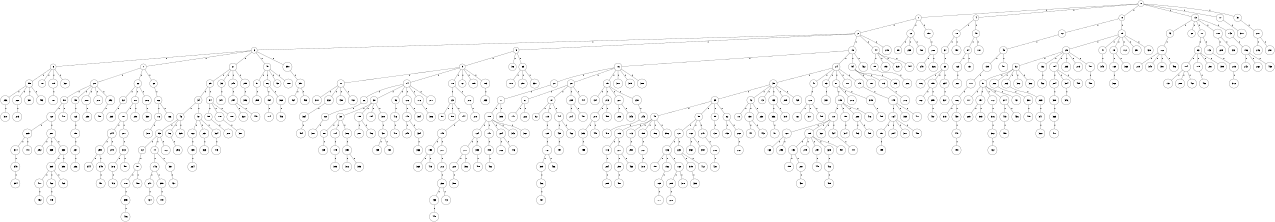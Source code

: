 graph G {
size="8.5,11;"
ratio = "expand;"
fixedsize="true;"
overlap="scale;"
node[shape=circle,width=.12,hight=.12,fontsize=12]
edge[fontsize=12]

0[label=" 0" color=black, pos="2.006717,2.8884452!"];
1[label=" 1" color=black, pos="2.0551895,2.6839189!"];
2[label=" 2" color=black, pos="1.5560823,0.5296932!"];
3[label=" 3" color=black, pos="2.7665493,0.036226002!"];
4[label=" 4" color=black, pos="1.5394622,1.3894841!"];
5[label=" 5" color=black, pos="2.9443148,0.50007302!"];
6[label=" 6" color=black, pos="0.88050778,1.4703051!"];
7[label=" 7" color=black, pos="1.9476009,2.141705!"];
8[label=" 8" color=black, pos="2.3365924,1.9091464!"];
9[label=" 9" color=black, pos="2.3744276,2.4770869!"];
10[label=" 10" color=black, pos="0.49081281,0.4543863!"];
11[label=" 11" color=black, pos="1.8872195,1.3371611!"];
12[label=" 12" color=black, pos="0.11490047,2.8515628!"];
13[label=" 13" color=black, pos="1.1496282,1.0914035!"];
14[label=" 14" color=black, pos="2.6840831,2.8286055!"];
15[label=" 15" color=black, pos="2.8821043,2.5860019!"];
16[label=" 16" color=black, pos="2.0004606,1.6104786!"];
17[label=" 17" color=black, pos="1.0882135,1.3053982!"];
18[label=" 18" color=black, pos="2.0943457,1.8363884!"];
19[label=" 19" color=black, pos="2.2503968,1.4082469!"];
20[label=" 20" color=black, pos="1.9001947,0.42451249!"];
21[label=" 21" color=black, pos="0.61144558,2.0799588!"];
22[label=" 22" color=black, pos="2.0776247,1.9272127!"];
23[label=" 23" color=black, pos="1.8788748,1.1784257!"];
24[label=" 24" color=black, pos="1.0083628,2.2542237!"];
25[label=" 25" color=black, pos="2.8764699,1.6756026!"];
26[label=" 26" color=black, pos="0.31940638,0.95238075!"];
27[label=" 27" color=black, pos="1.6855405,0.93510044!"];
28[label=" 28" color=black, pos="0.62043734,0.63555813!"];
29[label=" 29" color=black, pos="2.875529,1.5274116!"];
30[label=" 30" color=black, pos="2.6240813,2.9128826!"];
31[label=" 31" color=black, pos="2.9678388,2.3822915!"];
32[label=" 32" color=black, pos="0.88021275,0.072777904!"];
33[label=" 33" color=black, pos="0.19613709,0.72749825!"];
34[label=" 34" color=black, pos="0.26037146,0.085346652!"];
35[label=" 35" color=black, pos="1.0405066,2.5316472!"];
36[label=" 36" color=black, pos="0.38006003,0.89282689!"];
37[label=" 37" color=black, pos="0.88272233,0.20874265!"];
38[label=" 38" color=black, pos="0.87486277,0.0097597442!"];
39[label=" 39" color=black, pos="2.2129337,0.81890322!"];
40[label=" 40" color=black, pos="0.028566484,1.8498291!"];
41[label=" 41" color=black, pos="1.6400616,2.7402471!"];
42[label=" 42" color=black, pos="2.2572063,0.84634505!"];
43[label=" 43" color=black, pos="0.8460408,1.9586569!"];
44[label=" 44" color=black, pos="0.54519762,1.4816898!"];
45[label=" 45" color=black, pos="1.2717223,1.9347236!"];
46[label=" 46" color=black, pos="1.8120578,2.9892867!"];
47[label=" 47" color=black, pos="0.3365346,2.1181379!"];
48[label=" 48" color=black, pos="0.69987102,1.5898047!"];
49[label=" 49" color=black, pos="2.5452943,0.2403657!"];
50[label=" 50" color=black, pos="1.1556454,2.1002136!"];
51[label=" 51" color=black, pos="1.464703,0.22778704!"];
52[label=" 52" color=black, pos="1.9103543,0.43782057!"];
53[label=" 53" color=black, pos="0.39990934,0.32866171!"];
54[label=" 54" color=black, pos="1.3170275,1.2369586!"];
55[label=" 55" color=black, pos="1.1261383,1.0186632!"];
56[label=" 56" color=black, pos="2.3230634,0.16594194!"];
57[label=" 57" color=black, pos="0.93851955,0.67085827!"];
58[label=" 58" color=black, pos="2.4930184,2.0958512!"];
59[label=" 59" color=black, pos="2.8299423,0.96762203!"];
60[label=" 60" color=black, pos="1.0331151,2.9223733!"];
61[label=" 61" color=black, pos="0.77798676,2.6449915!"];
62[label=" 62" color=black, pos="1.5689834,0.74857633!"];
63[label=" 63" color=black, pos="2.2370465,0.52113101!"];
64[label=" 64" color=black, pos="1.3757073,0.42846753!"];
65[label=" 65" color=black, pos="0.09338059,0.40839185!"];
66[label=" 66" color=black, pos="2.8703977,1.5441204!"];
67[label=" 67" color=black, pos="1.8278813,2.4406367!"];
68[label=" 68" color=black, pos="0.917185,2.2940208!"];
69[label=" 69" color=black, pos="1.6140449,2.790186!"];
70[label=" 70" color=black, pos="2.8209624,2.87815!"];
71[label=" 71" color=black, pos="1.3060018,0.61811881!"];
72[label=" 72" color=black, pos="2.086354,2.995936!"];
73[label=" 73" color=black, pos="1.1459122,0.76613354!"];
74[label=" 74" color=black, pos="0.90857092,2.7166498!"];
75[label=" 75" color=black, pos="1.8219963,2.5974485!"];
76[label=" 76" color=black, pos="2.5202964,0.43435309!"];
77[label=" 77" color=black, pos="1.8304816,0.3173697!"];
78[label=" 78" color=black, pos="0.76330143,1.709453!"];
79[label=" 79" color=black, pos="2.5948008,1.7510124!"];
80[label=" 80" color=black, pos="2.3741582,1.8608893!"];
81[label=" 81" color=black, pos="0.15127637,2.5363801!"];
82[label=" 82" color=black, pos="0.93727676,0.79629947!"];
83[label=" 83" color=black, pos="2.4103164,2.4984544!"];
84[label=" 84" color=black, pos="2.2852173,1.0649542!"];
85[label=" 85" color=black, pos="0.15734659,2.767143!"];
86[label=" 86" color=black, pos="1.5778436,0.98995129!"];
87[label=" 87" color=black, pos="0.80416783,0.85379908!"];
88[label=" 88" color=black, pos="0.4879122,2.6983963!"];
89[label=" 89" color=black, pos="0.34171123,0.69903585!"];
90[label=" 90" color=black, pos="1.4878063,1.0382611!"];
91[label=" 91" color=black, pos="2.8890833,0.82873557!"];
92[label=" 92" color=black, pos="2.469523,1.2899996!"];
93[label=" 93" color=black, pos="1.2760136,1.5475176!"];
94[label=" 94" color=black, pos="0.53373862,1.0265016!"];
95[label=" 95" color=black, pos="0.2784326,1.5162324!"];
96[label=" 96" color=black, pos="1.594989,0.40553336!"];
97[label=" 97" color=black, pos="1.4494051,2.2156883!"];
98[label=" 98" color=black, pos="0.59990453,0.83533424!"];
99[label=" 99" color=black, pos="2.7906648,1.6632885!"];
100[label=" 100" color=black, pos="1.5577595,0.88705736!"];
101[label=" 101" color=black, pos="2.0104306,0.68763039!"];
102[label=" 102" color=black, pos="1.9720438,1.8820757!"];
103[label=" 103" color=black, pos="1.5944326,2.0168212!"];
104[label=" 104" color=black, pos="2.6129369,0.12612192!"];
105[label=" 105" color=black, pos="1.5269238,0.99955351!"];
106[label=" 106" color=black, pos="2.5957595,0.61581617!"];
107[label=" 107" color=black, pos="1.4989575,0.64661213!"];
108[label=" 108" color=black, pos="1.2323927,1.8904903!"];
109[label=" 109" color=black, pos="0.96824444,0.7869926!"];
110[label=" 110" color=black, pos="0.29225261,1.1907647!"];
111[label=" 111" color=black, pos="0.067376444,0.076106874!"];
112[label=" 112" color=black, pos="1.6299405,0.74265533!"];
113[label=" 113" color=black, pos="0.54403898,0.28369265!"];
114[label=" 114" color=black, pos="0.57709658,1.5262228!"];
115[label=" 115" color=black, pos="2.1786135,2.1327712!"];
116[label=" 116" color=black, pos="2.7065044,2.6538295!"];
117[label=" 117" color=black, pos="2.6013821,1.6150372!"];
118[label=" 118" color=black, pos="0.10989038,1.78032!"];
119[label=" 119" color=black, pos="2.0133878,0.85758013!"];
120[label=" 120" color=black, pos="2.0586556,2.8001926!"];
121[label=" 121" color=black, pos="1.3424443,1.7424931!"];
122[label=" 122" color=black, pos="0.9833941,1.995595!"];
123[label=" 123" color=black, pos="2.4415509,0.57301371!"];
124[label=" 124" color=black, pos="2.1516277,1.8228042!"];
125[label=" 125" color=black, pos="1.6676653,2.6466446!"];
126[label=" 126" color=black, pos="0.24364322,0.95482245!"];
127[label=" 127" color=black, pos="2.2833914,2.9003593!"];
128[label=" 128" color=black, pos="1.412638,0.94474164!"];
129[label=" 129" color=black, pos="1.7844373,1.6746232!"];
130[label=" 130" color=black, pos="0.95595068,1.9298389!"];
131[label=" 131" color=black, pos="0.79858442,2.5455569!"];
132[label=" 132" color=black, pos="2.7296958,2.703222!"];
133[label=" 133" color=black, pos="0.80620242,0.17491671!"];
134[label=" 134" color=black, pos="1.7768311,2.3068767!"];
135[label=" 135" color=black, pos="1.9421417,1.4022695!"];
136[label=" 136" color=black, pos="1.907788,2.1098621!"];
137[label=" 137" color=black, pos="1.0342459,2.4600566!"];
138[label=" 138" color=black, pos="1.4547035,1.3876982!"];
139[label=" 139" color=black, pos="0.89274819,2.2035001!"];
140[label=" 140" color=black, pos="2.3016161,2.0198051!"];
141[label=" 141" color=black, pos="2.2565886,2.1576642!"];
142[label=" 142" color=black, pos="0.32446094,1.0936422!"];
143[label=" 143" color=black, pos="0.67177681,2.6213825!"];
144[label=" 144" color=black, pos="1.8429229,1.27179!"];
145[label=" 145" color=black, pos="1.5157299,1.8673654!"];
146[label=" 146" color=black, pos="1.1217422,1.2237213!"];
147[label=" 147" color=black, pos="1.1883186,0.63693438!"];
148[label=" 148" color=black, pos="0.33394342,2.5977533!"];
149[label=" 149" color=black, pos="0.85146125,0.62395169!"];
150[label=" 150" color=black, pos="0.21995826,0.44252487!"];
151[label=" 151" color=black, pos="2.2135056,0.47129985!"];
152[label=" 152" color=black, pos="1.7951519,2.9335974!"];
153[label=" 153" color=black, pos="1.4749365,1.2813152!"];
154[label=" 154" color=black, pos="1.0560264,0.61116909!"];
155[label=" 155" color=black, pos="1.932258,2.7342798!"];
156[label=" 156" color=black, pos="1.9048429,1.8567334!"];
157[label=" 157" color=black, pos="1.0874505,1.9322264!"];
158[label=" 158" color=black, pos="0.19827896,1.1991438!"];
159[label=" 159" color=black, pos="0.43865858,1.4682131!"];
160[label=" 160" color=black, pos="2.4135336,0.54469229!"];
161[label=" 161" color=black, pos="2.2027732,2.4851488!"];
162[label=" 162" color=black, pos="0.33104405,2.5031447!"];
163[label=" 163" color=black, pos="0.34442138,0.52950338!"];
164[label=" 164" color=black, pos="0.56945756,1.0055685!"];
165[label=" 165" color=black, pos="0.86692184,0.96431686!"];
166[label=" 166" color=black, pos="0.31254612,1.4769854!"];
167[label=" 167" color=black, pos="0.8339044,1.9850152!"];
168[label=" 168" color=black, pos="0.3470089,2.1359081!"];
169[label=" 169" color=black, pos="1.355715,2.8085818!"];
170[label=" 170" color=black, pos="1.7173748,0.95006103!"];
171[label=" 171" color=black, pos="0.54915095,1.3110605!"];
172[label=" 172" color=black, pos="2.8658012,0.77551659!"];
173[label=" 173" color=black, pos="0.25442389,2.7979238!"];
174[label=" 174" color=black, pos="0.90329415,2.3181747!"];
175[label=" 175" color=black, pos="1.2201076,2.9846365!"];
176[label=" 176" color=black, pos="0.83289736,0.11689867!"];
177[label=" 177" color=black, pos="0.74160153,1.8753713!"];
178[label=" 178" color=black, pos="1.2372069,0.52077255!"];
179[label=" 179" color=black, pos="2.3049968,0.90496636!"];
180[label=" 180" color=black, pos="0.14846208,0.90352097!"];
181[label=" 181" color=black, pos="2.4203164,0.96985597!"];
182[label=" 182" color=black, pos="1.9763539,2.0608091!"];
183[label=" 183" color=black, pos="1.5912206,1.7635781!"];
184[label=" 184" color=black, pos="0.16599023,2.6127303!"];
185[label=" 185" color=black, pos="1.8059572,1.3665681!"];
186[label=" 186" color=black, pos="0.31353397,2.829522!"];
187[label=" 187" color=black, pos="1.7191737,2.7893287!"];
188[label=" 188" color=black, pos="2.4149713,1.2705218!"];
189[label=" 189" color=black, pos="0.39429445,0.1588982!"];
190[label=" 190" color=black, pos="2.5284084,1.56711!"];
191[label=" 191" color=black, pos="1.2651529,1.5437469!"];
192[label=" 192" color=black, pos="2.2111649,1.3387349!"];
193[label=" 193" color=black, pos="0.64457876,1.0602862!"];
194[label=" 194" color=black, pos="0.59264365,2.5766435!"];
195[label=" 195" color=black, pos="0.62429654,0.17945315!"];
196[label=" 196" color=black, pos="0.058821875,2.8745555!"];
197[label=" 197" color=black, pos="1.6903526,0.82376472!"];
198[label=" 198" color=black, pos="2.253161,0.33839003!"];
199[label=" 199" color=black, pos="1.7215628,2.949457!"];
200[label=" 200" color=black, pos="1.0386141,0.9498497!"];
201[label=" 201" color=black, pos="0.99349488,0.64130557!"];
202[label=" 202" color=black, pos="2.8999441,2.8979559!"];
203[label=" 203" color=black, pos="2.5839213,2.5635085!"];
204[label=" 204" color=black, pos="2.527384,1.0958595!"];
205[label=" 205" color=black, pos="2.4715177,1.4364976!"];
206[label=" 206" color=black, pos="2.3104989,1.2429925!"];
207[label=" 207" color=black, pos="2.6570246,1.9647892!"];
208[label=" 208" color=black, pos="2.4806414,2.3788315!"];
209[label=" 209" color=black, pos="2.9247749,2.0602748!"];
210[label=" 210" color=black, pos="2.2380862,1.3489596!"];
211[label=" 211" color=black, pos="1.0356397,2.4647505!"];
212[label=" 212" color=black, pos="2.350532,2.7807603!"];
213[label=" 213" color=black, pos="2.4802342,2.5467283!"];
214[label=" 214" color=black, pos="0.9921456,1.8227947!"];
215[label=" 215" color=black, pos="0.98217037,0.34480888!"];
216[label=" 216" color=black, pos="2.7022229,1.9369481!"];
217[label=" 217" color=black, pos="2.7437775,1.4517167!"];
218[label=" 218" color=black, pos="0.9554536,2.8038711!"];
219[label=" 219" color=black, pos="0.71314434,2.554117!"];
220[label=" 220" color=black, pos="0.8292316,0.88572606!"];
221[label=" 221" color=black, pos="0.55213527,1.1001988!"];
222[label=" 222" color=black, pos="1.2221752,2.1934511!"];
223[label=" 223" color=black, pos="1.7105774,1.6671574!"];
224[label=" 224" color=black, pos="0.26190033,2.0397979!"];
225[label=" 225" color=black, pos="2.6013284,1.9875415!"];
226[label=" 226" color=black, pos="1.2921909,1.5478753!"];
227[label=" 227" color=black, pos="1.0600341,2.0690116!"];
228[label=" 228" color=black, pos="2.4368697,0.19873152!"];
229[label=" 229" color=black, pos="1.3871921,0.53328582!"];
230[label=" 230" color=black, pos="1.2219238,0.81371293!"];
231[label=" 231" color=black, pos="0.26499681,2.3453014!"];
232[label=" 232" color=black, pos="2.0849758,0.53257497!"];
233[label=" 233" color=black, pos="2.8766139,0.24308612!"];
234[label=" 234" color=black, pos="1.311529,2.1741401!"];
235[label=" 235" color=black, pos="2.8929538,2.2608288!"];
236[label=" 236" color=black, pos="0.19788932,1.3188284!"];
237[label=" 237" color=black, pos="0.75849069,1.1944487!"];
238[label=" 238" color=black, pos="2.5788511,0.91291564!"];
239[label=" 239" color=black, pos="2.489032,2.370745!"];
240[label=" 240" color=black, pos="2.6433164,1.2603119!"];
241[label=" 241" color=black, pos="2.4234364,1.6887351!"];
242[label=" 242" color=black, pos="0.29435947,2.1065285!"];
243[label=" 243" color=black, pos="1.1060268,0.51713668!"];
244[label=" 244" color=black, pos="1.8269177,0.88899752!"];
245[label=" 245" color=black, pos="1.6880793,0.5658229!"];
246[label=" 246" color=black, pos="0.091607835,1.1107783!"];
247[label=" 247" color=black, pos="2.7369556,2.1546476!"];
248[label=" 248" color=black, pos="1.3848433,1.9002022!"];
249[label=" 249" color=black, pos="0.91835754,0.54324518!"];
250[label=" 250" color=black, pos="2.4518125,2.4000302!"];
251[label=" 251" color=black, pos="0.017131077,2.8617554!"];
252[label=" 252" color=black, pos="2.753132,0.42945723!"];
253[label=" 253" color=black, pos="0.83419917,1.7081417!"];
254[label=" 254" color=black, pos="2.4740187,1.5064468!"];
255[label=" 255" color=black, pos="1.3004433,1.5912462!"];
256[label=" 256" color=black, pos="0.07605384,1.4935663!"];
257[label=" 257" color=black, pos="0.080385753,0.20712839!"];
258[label=" 258" color=black, pos="1.6865852,1.0900375!"];
259[label=" 259" color=black, pos="2.5243256,2.5477651!"];
260[label=" 260" color=black, pos="2.7025459,1.7186689!"];
261[label=" 261" color=black, pos="2.9725025,2.4625521!"];
262[label=" 262" color=black, pos="1.2457305,2.6574955!"];
263[label=" 263" color=black, pos="2.6300933,1.2314603!"];
264[label=" 264" color=black, pos="2.7401901,1.7005585!"];
265[label=" 265" color=black, pos="2.7618382,0.35277407!"];
266[label=" 266" color=black, pos="2.5148455,1.1521398!"];
267[label=" 267" color=black, pos="0.3946046,0.31662861!"];
268[label=" 268" color=black, pos="1.6771272,1.6338956!"];
269[label=" 269" color=black, pos="2.462108,0.096150918!"];
270[label=" 270" color=black, pos="2.0654467,2.2540122!"];
271[label=" 271" color=black, pos="1.002388,2.401687!"];
272[label=" 272" color=black, pos="2.2104992,1.5631539!"];
273[label=" 273" color=black, pos="0.0099323494,0.42076087!"];
274[label=" 274" color=black, pos="1.3587396,2.5639489!"];
275[label=" 275" color=black, pos="1.2728055,0.85049476!"];
276[label=" 276" color=black, pos="1.915875,1.5995625!"];
277[label=" 277" color=black, pos="1.5808382,2.0858215!"];
278[label=" 278" color=black, pos="2.4493598,1.3418247!"];
279[label=" 279" color=black, pos="0.82530627,1.1943259!"];
280[label=" 280" color=black, pos="2.8457572,1.0081429!"];
281[label=" 281" color=black, pos="0.67340784,1.3804674!"];
282[label=" 282" color=black, pos="0.0018044361,2.7854917!"];
283[label=" 283" color=black, pos="1.8249938,1.2245427!"];
284[label=" 284" color=black, pos="1.1203769,1.1188518!"];
285[label=" 285" color=black, pos="0.51981858,2.3474998!"];
286[label=" 286" color=black, pos="1.544507,1.4209261!"];
287[label=" 287" color=black, pos="2.4328363,0.40561874!"];
288[label=" 288" color=black, pos="0.37273188,0.1342831!"];
289[label=" 289" color=black, pos="2.8426655,2.0782872!"];
290[label=" 290" color=black, pos="1.4591668,2.1190799!"];
291[label=" 291" color=black, pos="1.4997653,1.0250295!"];
292[label=" 292" color=black, pos="1.1677277,0.32135719!"];
293[label=" 293" color=black, pos="2.3485545,1.6567247!"];
294[label=" 294" color=black, pos="2.3581816,2.2628747!"];
295[label=" 295" color=black, pos="0.69290284,1.0696114!"];
296[label=" 296" color=black, pos="0.082255141,1.1117744!"];
297[label=" 297" color=black, pos="2.718645,2.7693905!"];
298[label=" 298" color=black, pos="1.0538405,2.4619725!"];
299[label=" 299" color=black, pos="2.232093,0.17374802!"];
300[label=" 300" color=black, pos="2.6308832,2.087367!"];
301[label=" 301" color=black, pos="2.1639622,1.8724992!"];
302[label=" 302" color=black, pos="2.8217424,1.3131617!"];
303[label=" 303" color=black, pos="2.8038674,0.58027999!"];
304[label=" 304" color=black, pos="1.5866675,0.81104313!"];
305[label=" 305" color=black, pos="2.8821161,0.48312437!"];
306[label=" 306" color=black, pos="0.46890407,2.4895624!"];
307[label=" 307" color=black, pos="2.4320988,2.1008177!"];
308[label=" 308" color=black, pos="2.1584156,1.0424197!"];
309[label=" 309" color=black, pos="0.93227635,2.8445217!"];
310[label=" 310" color=black, pos="2.0502927,0.26866407!"];
311[label=" 311" color=black, pos="1.5404564,2.7402826!"];
312[label=" 312" color=black, pos="2.5409985,0.43243646!"];
313[label=" 313" color=black, pos="2.1317594,0.35907109!"];
314[label=" 314" color=black, pos="1.8606577,2.3016605!"];
315[label=" 315" color=black, pos="1.5119439,0.35573845!"];
316[label=" 316" color=black, pos="0.59066293,0.99273742!"];
317[label=" 317" color=black, pos="0.31307695,1.2769581!"];
318[label=" 318" color=black, pos="2.9949424,2.2175298!"];
319[label=" 319" color=black, pos="1.3945662,2.6625228!"];
320[label=" 320" color=black, pos="1.5091382,0.35867922!"];
321[label=" 321" color=black, pos="1.0105201,2.241561!"];
322[label=" 322" color=black, pos="2.5663838,0.1639342!"];
323[label=" 323" color=black, pos="0.94569977,1.7486873!"];
324[label=" 324" color=black, pos="1.9178308,2.059302!"];
325[label=" 325" color=black, pos="0.57868378,2.5942774!"];
326[label=" 326" color=black, pos="0.8818822,2.1090251!"];
327[label=" 327" color=black, pos="0.76961961,1.2120131!"];
328[label=" 328" color=black, pos="0.86650704,0.91965532!"];
329[label=" 329" color=black, pos="0.28844264,0.74820483!"];
330[label=" 330" color=black, pos="2.7044379,0.93315417!"];
331[label=" 331" color=black, pos="0.43181168,1.1865004!"];
332[label=" 332" color=black, pos="0.42326611,2.5805502!"];
333[label=" 333" color=black, pos="2.5820624,1.5755761!"];
334[label=" 334" color=black, pos="1.9866348,2.740393!"];
335[label=" 335" color=black, pos="2.456149,2.0350121!"];
336[label=" 336" color=black, pos="2.5230984,0.19968311!"];
337[label=" 337" color=black, pos="1.1158838,0.66636753!"];
338[label=" 338" color=black, pos="0.86002697,0.47045942!"];
339[label=" 339" color=black, pos="1.2813631,0.64148109!"];
340[label=" 340" color=black, pos="0.90276218,0.70657912!"];
341[label=" 341" color=black, pos="2.3968588,2.9487692!"];
342[label=" 342" color=black, pos="2.9667564,0.13974791!"];
343[label=" 343" color=black, pos="0.6415684,1.7455614!"];
344[label=" 344" color=black, pos="1.1294275,1.9762079!"];
345[label=" 345" color=black, pos="0.89313241,0.065633038!"];
346[label=" 346" color=black, pos="0.24209714,0.044998022!"];
347[label=" 347" color=black, pos="1.1930523,2.2280895!"];
348[label=" 348" color=black, pos="1.9085103,2.5806391!"];
349[label=" 349" color=black, pos="1.2168238,2.6888627!"];
350[label=" 350" color=black, pos="1.2185706,1.6064856!"];
351[label=" 351" color=black, pos="1.0033706,0.024805808!"];
352[label=" 352" color=black, pos="2.2972914,1.3781094!"];
353[label=" 353" color=black, pos="0.64358918,1.9435832!"];
354[label=" 354" color=black, pos="1.9798349,1.4091466!"];
355[label=" 355" color=black, pos="2.6750603,2.2687016!"];
356[label=" 356" color=black, pos="0.5719047,0.88893982!"];
357[label=" 357" color=black, pos="1.378749,1.9723088!"];
358[label=" 358" color=black, pos="0.4064131,2.4574585!"];
359[label=" 359" color=black, pos="0.9308413,2.5425819!"];
360[label=" 360" color=black, pos="0.48327805,0.41855657!"];
361[label=" 361" color=black, pos="1.3644337,0.012553552!"];
362[label=" 362" color=black, pos="2.350721,1.5171559!"];
363[label=" 363" color=black, pos="2.0589362,1.6093521!"];
364[label=" 364" color=black, pos="0.63519818,2.4195694!"];
365[label=" 365" color=black, pos="2.0760944,2.6112667!"];
366[label=" 366" color=black, pos="2.9706726,2.8922912!"];
367[label=" 367" color=black, pos="2.5509895,0.12964661!"];
368[label=" 368" color=black, pos="1.3555644,2.1611348!"];
369[label=" 369" color=black, pos="2.910343,0.064266787!"];
370[label=" 370" color=black, pos="1.5953885,1.2868454!"];
371[label=" 371" color=black, pos="1.3672801,1.2851656!"];
372[label=" 372" color=black, pos="2.3944893,1.0164255!"];
373[label=" 373" color=black, pos="0.09661331,1.9530912!"];
374[label=" 374" color=black, pos="0.69641743,0.96879975!"];
375[label=" 375" color=black, pos="1.2802555,0.28167458!"];
376[label=" 376" color=black, pos="0.64664954,2.355818!"];
377[label=" 377" color=black, pos="0.61649779,2.8180565!"];
378[label=" 378" color=black, pos="1.0015075,2.866211!"];
379[label=" 379" color=black, pos="2.0010993,0.37126592!"];
380[label=" 380" color=black, pos="0.85611178,2.8661724!"];
381[label=" 381" color=black, pos="0.015383612,1.020011!"];
382[label=" 382" color=black, pos="1.664646,1.959208!"];
383[label=" 383" color=black, pos="2.0872571,0.58072149!"];
384[label=" 384" color=black, pos="0.683692,2.2908991!"];
385[label=" 385" color=black, pos="1.3566243,2.5120761!"];
386[label=" 386" color=black, pos="1.2138575,1.7269194!"];
387[label=" 387" color=black, pos="2.5296638,0.61054545!"];
388[label=" 388" color=black, pos="1.4858767,0.33850072!"];
389[label=" 389" color=black, pos="1.2959814,1.2130614!"];
390[label=" 390" color=black, pos="1.3473224,2.905529!"];
391[label=" 391" color=black, pos="2.413152,0.16848612!"];
392[label=" 392" color=black, pos="1.42279,2.3970338!"];
393[label=" 393" color=black, pos="2.5683409,0.13754618!"];
394[label=" 394" color=black, pos="0.28739707,1.9971552!"];
395[label=" 395" color=black, pos="0.9626509,2.2028365!"];
396[label=" 396" color=black, pos="0.084418438,0.94978799!"];
397[label=" 397" color=black, pos="0.89984897,1.3410273!"];
398[label=" 398" color=black, pos="1.3351188,2.6817509!"];
399[label=" 399" color=black, pos="0.73280683,2.8451148!"];
400[label=" 400" color=black, pos="1.3096222,0.93501124!"];
401[label=" 401" color=black, pos="2.1512585,2.6601615!"];
402[label=" 402" color=black, pos="0.937023,0.25571646!"];
403[label=" 403" color=black, pos="1.2650173,1.3482015!"];
404[label=" 404" color=black, pos="1.9998903,2.7298355!"];
405[label=" 405" color=black, pos="2.4608389,1.1469106!"];
406[label=" 406" color=black, pos="1.3174191,2.5442284!"];
407[label=" 407" color=black, pos="2.6788985,2.2058228!"];
408[label=" 408" color=black, pos="0.63149178,1.8664839!"];
409[label=" 409" color=black, pos="2.2133915,0.22140581!"];
410[label=" 410" color=black, pos="0.18396199,2.0500884!"];
411[label=" 411" color=black, pos="1.9356753,1.7984149!"];
412[label=" 412" color=black, pos="0.69627945,0.83530482!"];
413[label=" 413" color=black, pos="2.5991133,2.953076!"];
414[label=" 414" color=black, pos="0.81087701,2.9667584!"];
415[label=" 415" color=black, pos="0.88664767,1.4782964!"];
416[label=" 416" color=black, pos="1.3134152,0.30088972!"];
417[label=" 417" color=black, pos="2.8714256,2.6772212!"];
418[label=" 418" color=black, pos="1.9994178,2.5043668!"];
419[label=" 419" color=black, pos="2.1255995,1.8706586!"];
420[label=" 420" color=black, pos="1.8310322,2.9789973!"];
421[label=" 421" color=black, pos="0.68817894,1.3466779!"];
422[label=" 422" color=black, pos="2.4293778,2.9888315!"];
423[label=" 423" color=black, pos="0.48601745,1.8341649!"];
424[label=" 424" color=black, pos="0.81190811,0.32623941!"];
425[label=" 425" color=black, pos="1.6573502,0.73872131!"];
426[label=" 426" color=black, pos="1.7307702,0.59186103!"];
427[label=" 427" color=black, pos="2.5458699,1.6782487!"];
428[label=" 428" color=black, pos="1.1684831,0.80704767!"];
429[label=" 429" color=black, pos="1.5893193,2.355718!"];
430[label=" 430" color=black, pos="0.46716186,1.3347226!"];
431[label=" 431" color=black, pos="0.81167739,0.752612!"];
432[label=" 432" color=black, pos="0.30394212,0.30691922!"];
433[label=" 433" color=black, pos="1.082312,1.6180602!"];
434[label=" 434" color=black, pos="2.2887287,2.669452!"];
435[label=" 435" color=black, pos="0.67244093,0.21150075!"];
436[label=" 436" color=black, pos="0.0049466719,2.6975861!"];
437[label=" 437" color=black, pos="1.172274,2.6129631!"];
438[label=" 438" color=black, pos="2.3978537,2.5926152!"];
439[label=" 439" color=black, pos="2.1165732,1.8331166!"];
440[label=" 440" color=black, pos="1.4240786,1.3818076!"];
441[label=" 441" color=black, pos="0.18567633,1.3194728!"];
442[label=" 442" color=black, pos="0.20978906,2.3090036!"];
443[label=" 443" color=black, pos="0.33662546,0.72315407!"];
444[label=" 444" color=black, pos="2.5390528,2.9358381!"];
445[label=" 445" color=black, pos="1.4740444,1.3507626!"];
446[label=" 446" color=black, pos="1.4964869,0.081429159!"];
447[label=" 447" color=black, pos="1.2886049,1.0335754!"];
448[label=" 448" color=black, pos="2.0545815,0.21907408!"];
449[label=" 449" color=black, pos="1.4152507,1.7146629!"];
450[label=" 450" color=black, pos="1.5274717,0.5072698!"];
451[label=" 451" color=black, pos="2.5441708,0.20566928!"];
452[label=" 452" color=black, pos="2.6511641,2.7945504!"];
453[label=" 453" color=black, pos="0.69030866,1.9971065!"];
454[label=" 454" color=black, pos="2.0886908,0.79985569!"];
455[label=" 455" color=black, pos="0.99308142,2.0899792!"];
456[label=" 456" color=black, pos="1.248814,1.2879209!"];
457[label=" 457" color=black, pos="1.8476002,0.28910457!"];
458[label=" 458" color=black, pos="1.0262502,2.239169!"];
459[label=" 459" color=black, pos="0.02679822,2.6536447!"];
460[label=" 460" color=black, pos="0.5863457,2.8031707!"];
461[label=" 461" color=black, pos="2.593508,2.46345!"];
462[label=" 462" color=black, pos="2.8788129,0.059494482!"];
463[label=" 463" color=black, pos="0.096736721,1.9195573!"];
464[label=" 464" color=black, pos="2.4585269,2.0096155!"];
465[label=" 465" color=black, pos="0.2100619,0.68119892!"];
466[label=" 466" color=black, pos="0.095094434,0.80673321!"];
467[label=" 467" color=black, pos="0.36520621,2.7998549!"];
468[label=" 468" color=black, pos="1.908573,1.2282063!"];
469[label=" 469" color=black, pos="2.4033029,0.18427979!"];
470[label=" 470" color=black, pos="1.9549619,2.1540102!"];
471[label=" 471" color=black, pos="1.3932479,0.39724932!"];
472[label=" 472" color=black, pos="0.28104565,1.1579019!"];
473[label=" 473" color=black, pos="2.7055849,2.7274197!"];
474[label=" 474" color=black, pos="2.7594688,1.922572!"];
475[label=" 475" color=black, pos="2.9945308,0.076226873!"];
476[label=" 476" color=black, pos="0.32545261,2.4051847!"];
477[label=" 477" color=black, pos="0.99608935,1.0108714!"];
478[label=" 478" color=black, pos="2.8332388,1.0027498!"];
479[label=" 479" color=black, pos="2.238449,1.0782615!"];
480[label=" 480" color=black, pos="0.80686393,1.0106022!"];
481[label=" 481" color=black, pos="2.0752643,2.3131282!"];
482[label=" 482" color=black, pos="2.2721748,2.959408!"];
483[label=" 483" color=black, pos="2.9581271,1.1698093!"];
484[label=" 484" color=black, pos="2.340068,2.0123352!"];
485[label=" 485" color=black, pos="2.1644585,1.2872086!"];
486[label=" 486" color=black, pos="2.1880882,0.22418401!"];
487[label=" 487" color=black, pos="1.6899575,2.9460319!"];
488[label=" 488" color=black, pos="2.538609,2.0092702!"];
489[label=" 489" color=black, pos="2.6946561,1.4486063!"];
490[label=" 490" color=black, pos="0.55809855,1.2335365!"];
491[label=" 491" color=black, pos="1.4436493,1.7998054!"];
492[label=" 492" color=black, pos="0.97833982,1.1198747!"];
493[label=" 493" color=black, pos="2.8353472,0.14049567!"];
494[label=" 494" color=black, pos="1.6970416,1.4499726!"];
495[label=" 495" color=black, pos="2.6671252,2.8838204!"];
496[label=" 496" color=black, pos="1.3526386,2.8196075!"];
497[label=" 497" color=black, pos="2.215489,0.014125587!"];
498[label=" 498" color=black, pos="2.6762282,0.28981321!"];
499[label=" 499" color=black, pos="2.6510078,1.9035948!"];
0--1[label="1"]
0--4[label="1"]
0--8[label="1"]
0--13[label="1"]
0--17[label="1"]
0--31[label="1"]
1--2[label="1"]
1--72[label="1"]
1--197[label="1"]
2--3[label="1"]
2--5[label="1"]
2--15[label="1"]
2--44[label="1"]
2--215[label="1"]
3--6[label="1"]
3--7[label="1"]
3--21[label="1"]
3--48[label="1"]
3--390[label="1"]
4--10[label="1"]
4--40[label="1"]
5--9[label="1"]
5--36[label="1"]
5--63[label="1"]
6--55[label="1"]
6--70[label="1"]
6--115[label="1"]
6--367[label="1"]
7--20[label="1"]
7--22[label="1"]
7--62[label="1"]
8--12[label="1"]
8--19[label="1"]
9--11[label="1"]
9--14[label="1"]
9--18[label="1"]
9--67[label="1"]
9--109[label="1"]
9--183[label="1"]
10--37[label="1"]
10--497[label="1"]
11--301[label="1"]
11--332[label="1"]
11--438[label="1"]
11--460[label="1"]
12--45[label="1"]
13--43[label="1"]
13--60[label="1"]
13--77[label="1"]
13--100[label="1"]
13--143[label="1"]
14--26[label="1"]
14--30[label="1"]
14--96[label="1"]
14--126[label="1"]
14--176[label="1"]
14--271[label="1"]
15--16[label="1"]
15--24[label="1"]
15--54[label="1"]
15--462[label="1"]
16--27[label="1"]
16--28[label="1"]
16--75[label="1"]
16--311[label="1"]
16--375[label="1"]
16--388[label="1"]
17--371[label="1"]
18--23[label="1"]
18--272[label="1"]
19--25[label="1"]
19--47[label="1"]
19--79[label="1"]
19--112[label="1"]
19--351[label="1"]
19--428[label="1"]
20--90[label="1"]
20--95[label="1"]
20--208[label="1"]
20--210[label="1"]
20--252[label="1"]
21--29[label="1"]
21--33[label="1"]
21--240[label="1"]
21--255[label="1"]
22--32[label="1"]
22--80[label="1"]
22--206[label="1"]
23--50[label="1"]
23--98[label="1"]
23--144[label="1"]
24--35[label="1"]
24--41[label="1"]
24--69[label="1"]
24--81[label="1"]
24--111[label="1"]
24--140[label="1"]
25--52[label="1"]
25--132[label="1"]
25--184[label="1"]
25--253[label="1"]
25--275[label="1"]
25--407[label="1"]
26--68[label="1"]
27--71[label="1"]
28--61[label="1"]
28--87[label="1"]
28--225[label="1"]
28--474[label="1"]
29--34[label="1"]
29--94[label="1"]
30--38[label="1"]
30--185[label="1"]
30--194[label="1"]
30--300[label="1"]
31--217[label="1"]
32--235[label="1"]
33--347[label="1"]
34--46[label="1"]
34--57[label="1"]
35--39[label="1"]
35--42[label="1"]
35--73[label="1"]
35--133[label="1"]
35--205[label="1"]
35--429[label="1"]
37--65[label="1"]
38--88[label="1"]
38--114[label="1"]
38--306[label="1"]
39--49[label="1"]
39--58[label="1"]
39--59[label="1"]
39--82[label="1"]
40--84[label="1"]
40--181[label="1"]
41--128[label="1"]
42--78[label="1"]
42--138[label="1"]
42--238[label="1"]
43--102[label="1"]
44--85[label="1"]
44--193[label="1"]
44--329[label="1"]
44--484[label="1"]
45--139[label="1"]
45--401[label="1"]
46--53[label="1"]
46--56[label="1"]
46--325[label="1"]
47--345[label="1"]
48--51[label="1"]
48--86[label="1"]
48--93[label="1"]
48--188[label="1"]
49--103[label="1"]
49--113[label="1"]
49--159[label="1"]
49--196[label="1"]
49--396[label="1"]
51--299[label="1"]
52--91[label="1"]
52--260[label="1"]
52--263[label="1"]
52--302[label="1"]
52--322[label="1"]
53--64[label="1"]
53--74[label="1"]
53--182[label="1"]
54--107[label="1"]
54--173[label="1"]
54--353[label="1"]
55--236[label="1"]
55--268[label="1"]
55--381[label="1"]
55--453[label="1"]
56--296[label="1"]
57--122[label="1"]
57--231[label="1"]
57--324[label="1"]
58--121[label="1"]
58--160[label="1"]
58--241[label="1"]
59--130[label="1"]
61--141[label="1"]
61--222[label="1"]
62--66[label="1"]
63--170[label="1"]
63--257[label="1"]
63--337[label="1"]
64--97[label="1"]
65--106[label="1"]
65--155[label="1"]
65--234[label="1"]
66--76[label="1"]
66--166[label="1"]
68--307[label="1"]
69--331[label="1"]
71--108[label="1"]
71--385[label="1"]
72--89[label="1"]
72--239[label="1"]
72--400[label="1"]
74--146[label="1"]
74--357[label="1"]
75--134[label="1"]
75--213[label="1"]
75--227[label="1"]
75--230[label="1"]
76--378[label="1"]
77--83[label="1"]
77--142[label="1"]
79--169[label="1"]
79--365[label="1"]
80--101[label="1"]
80--298[label="1"]
81--105[label="1"]
81--276[label="1"]
81--315[label="1"]
82--153[label="1"]
82--202[label="1"]
83--104[label="1"]
83--179[label="1"]
83--251[label="1"]
83--399[label="1"]
84--125[label="1"]
84--131[label="1"]
85--226[label="1"]
86--154[label="1"]
86--368[label="1"]
87--92[label="1"]
87--119[label="1"]
87--414[label="1"]
88--425[label="1"]
90--120[label="1"]
90--410[label="1"]
91--117[label="1"]
91--157[label="1"]
91--172[label="1"]
91--214[label="1"]
91--421[label="1"]
94--99[label="1"]
94--178[label="1"]
94--180[label="1"]
95--123[label="1"]
96--416[label="1"]
97--118[label="1"]
97--488[label="1"]
99--218[label="1"]
100--229[label="1"]
100--423[label="1"]
101--244[label="1"]
101--277[label="1"]
102--219[label="1"]
102--340[label="1"]
102--391[label="1"]
102--496[label="1"]
103--116[label="1"]
103--221[label="1"]
104--137[label="1"]
104--280[label="1"]
104--461[label="1"]
105--110[label="1"]
105--190[label="1"]
105--288[label="1"]
105--476[label="1"]
108--124[label="1"]
108--147[label="1"]
108--224[label="1"]
108--342[label="1"]
108--361[label="1"]
110--127[label="1"]
110--189[label="1"]
110--321[label="1"]
110--434[label="1"]
113--250[label="1"]
114--175[label="1"]
115--187[label="1"]
116--284[label="1"]
118--355[label="1"]
119--129[label="1"]
120--265[label="1"]
120--281[label="1"]
121--136[label="1"]
121--223[label="1"]
122--135[label="1"]
123--150[label="1"]
124--211[label="1"]
124--383[label="1"]
125--267[label="1"]
126--148[label="1"]
126--384[label="1"]
127--163[label="1"]
127--293[label="1"]
128--161[label="1"]
128--317[label="1"]
128--405[label="1"]
129--167[label="1"]
132--432[label="1"]
133--336[label="1"]
133--379[label="1"]
135--264[label="1"]
136--151[label="1"]
136--152[label="1"]
136--168[label="1"]
138--441[label="1"]
138--442[label="1"]
139--171[label="1"]
140--145[label="1"]
142--203[label="1"]
143--156[label="1"]
144--149[label="1"]
145--164[label="1"]
145--339[label="1"]
145--471[label="1"]
146--247[label="1"]
146--359[label="1"]
147--198[label="1"]
148--245[label="1"]
148--334[label="1"]
149--158[label="1"]
149--201[label="1"]
150--237[label="1"]
152--165[label="1"]
154--174[label="1"]
155--162[label="1"]
155--295[label="1"]
156--242[label="1"]
156--262[label="1"]
156--465[label="1"]
157--285[label="1"]
157--303[label="1"]
158--369[label="1"]
158--415[label="1"]
159--261[label="1"]
160--352[label="1"]
160--354[label="1"]
164--191[label="1"]
164--294[label="1"]
164--377[label="1"]
164--498[label="1"]
165--177[label="1"]
167--309[label="1"]
167--456[label="1"]
168--209[label="1"]
168--370[label="1"]
169--362[label="1"]
171--186[label="1"]
172--316[label="1"]
173--216[label="1"]
175--305[label="1"]
176--386[label="1"]
178--387[label="1"]
179--492[label="1"]
183--233[label="1"]
184--204[label="1"]
184--304[label="1"]
184--459[label="1"]
185--207[label="1"]
185--486[label="1"]
186--373[label="1"]
186--430[label="1"]
189--192[label="1"]
189--249[label="1"]
189--297[label="1"]
189--328[label="1"]
189--454[label="1"]
190--374[label="1"]
191--199[label="1"]
192--195[label="1"]
192--287[label="1"]
197--200[label="1"]
198--482[label="1"]
200--248[label="1"]
200--326[label="1"]
201--212[label="1"]
202--282[label="1"]
203--312[label="1"]
204--308[label="1"]
206--330[label="1"]
208--258[label="1"]
209--228[label="1"]
211--220[label="1"]
211--392[label="1"]
212--232[label="1"]
213--270[label="1"]
213--495[label="1"]
214--413[label="1"]
214--436[label="1"]
217--246[label="1"]
217--291[label="1"]
220--358[label="1"]
221--290[label="1"]
221--463[label="1"]
223--319[label="1"]
223--412[label="1"]
224--266[label="1"]
224--446[label="1"]
225--274[label="1"]
225--491[label="1"]
227--283[label="1"]
227--343[label="1"]
230--243[label="1"]
231--323[label="1"]
232--433[label="1"]
232--472[label="1"]
234--327[label="1"]
236--310[label="1"]
237--256[label="1"]
240--254[label="1"]
241--286[label="1"]
243--478[label="1"]
244--259[label="1"]
244--279[label="1"]
247--424[label="1"]
252--450[label="1"]
254--320[label="1"]
254--449[label="1"]
255--356[label="1"]
259--344[label="1"]
259--349[label="1"]
260--380[label="1"]
261--318[label="1"]
263--269[label="1"]
265--314[label="1"]
265--470[label="1"]
268--273[label="1"]
269--341[label="1"]
270--393[label="1"]
270--445[label="1"]
272--278[label="1"]
277--313[label="1"]
281--292[label="1"]
281--335[label="1"]
281--338[label="1"]
284--289[label="1"]
286--420[label="1"]
287--431[label="1"]
288--483[label="1"]
288--489[label="1"]
290--481[label="1"]
295--467[label="1"]
297--448[label="1"]
300--427[label="1"]
304--346[label="1"]
306--350[label="1"]
308--363[label="1"]
309--426[label="1"]
313--376[label="1"]
313--457[label="1"]
314--348[label="1"]
315--485[label="1"]
316--382[label="1"]
319--333[label="1"]
324--443[label="1"]
328--402[label="1"]
332--364[label="1"]
334--366[label="1"]
336--411[label="1"]
338--389[label="1"]
338--398[label="1"]
341--360[label="1"]
348--394[label="1"]
349--451[label="1"]
350--372[label="1"]
350--395[label="1"]
355--406[label="1"]
357--437[label="1"]
359--479[label="1"]
363--477[label="1"]
364--404[label="1"]
368--403[label="1"]
376--473[label="1"]
380--419[label="1"]
382--422[label="1"]
383--408[label="1"]
389--417[label="1"]
389--468[label="1"]
389--469[label="1"]
390--397[label="1"]
393--455[label="1"]
397--464[label="1"]
397--493[label="1"]
402--409[label="1"]
407--458[label="1"]
413--499[label="1"]
414--439[label="1"]
414--466[label="1"]
416--418[label="1"]
417--452[label="1"]
426--487[label="1"]
427--435[label="1"]
427--480[label="1"]
430--447[label="1"]
433--440[label="1"]
434--444[label="1"]
439--494[label="1"]
447--490[label="1"]
468--475[label="1"]

}
